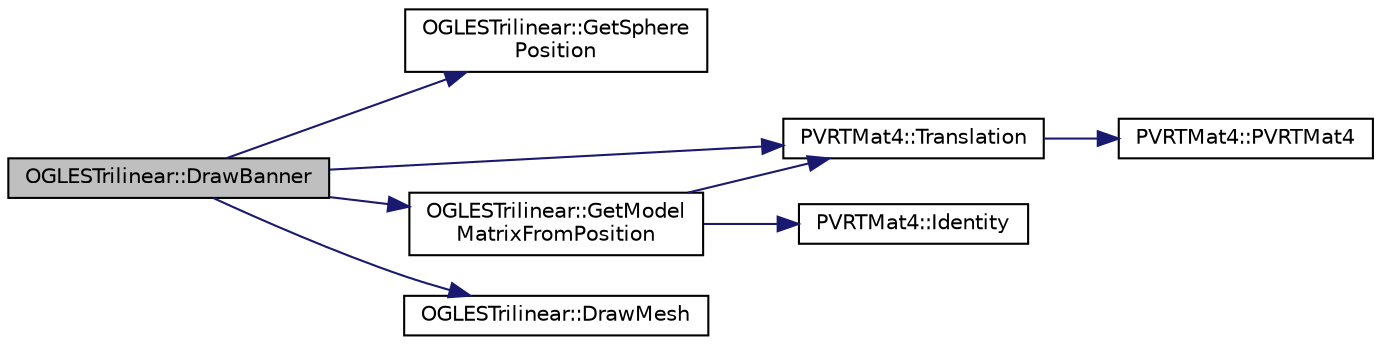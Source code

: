 digraph "OGLESTrilinear::DrawBanner"
{
  edge [fontname="Helvetica",fontsize="10",labelfontname="Helvetica",labelfontsize="10"];
  node [fontname="Helvetica",fontsize="10",shape=record];
  rankdir="LR";
  Node1 [label="OGLESTrilinear::DrawBanner",height=0.2,width=0.4,color="black", fillcolor="grey75", style="filled", fontcolor="black"];
  Node1 -> Node2 [color="midnightblue",fontsize="10",style="solid",fontname="Helvetica"];
  Node2 [label="OGLESTrilinear::GetSphere\lPosition",height=0.2,width=0.4,color="black", fillcolor="white", style="filled",URL="$class_o_g_l_e_s_trilinear.html#a69be578378b34622178fcc5d1dcc48a9"];
  Node1 -> Node3 [color="midnightblue",fontsize="10",style="solid",fontname="Helvetica"];
  Node3 [label="OGLESTrilinear::GetModel\lMatrixFromPosition",height=0.2,width=0.4,color="black", fillcolor="white", style="filled",URL="$class_o_g_l_e_s_trilinear.html#a1b5c61de2f46b54d56d757069af4efb7"];
  Node3 -> Node4 [color="midnightblue",fontsize="10",style="solid",fontname="Helvetica"];
  Node4 [label="PVRTMat4::Translation",height=0.2,width=0.4,color="black", fillcolor="white", style="filled",URL="$struct_p_v_r_t_mat4.html#ac8394275725110b7ad5f14d05fd4d1fe",tooltip="Calculates a 4x4 matrix corresponding to a transformation of tx, ty and tz distance in each axis..."];
  Node4 -> Node5 [color="midnightblue",fontsize="10",style="solid",fontname="Helvetica"];
  Node5 [label="PVRTMat4::PVRTMat4",height=0.2,width=0.4,color="black", fillcolor="white", style="filled",URL="$struct_p_v_r_t_mat4.html#a92e508e35266fed4b96b2e26249ecb06",tooltip="Blank constructor. "];
  Node3 -> Node6 [color="midnightblue",fontsize="10",style="solid",fontname="Helvetica"];
  Node6 [label="PVRTMat4::Identity",height=0.2,width=0.4,color="black", fillcolor="white", style="filled",URL="$struct_p_v_r_t_mat4.html#aec7e6d87fc29ef245978cbeaeedf15d7",tooltip="Generates an identity matrix. "];
  Node1 -> Node4 [color="midnightblue",fontsize="10",style="solid",fontname="Helvetica"];
  Node1 -> Node7 [color="midnightblue",fontsize="10",style="solid",fontname="Helvetica"];
  Node7 [label="OGLESTrilinear::DrawMesh",height=0.2,width=0.4,color="black", fillcolor="white", style="filled",URL="$class_o_g_l_e_s_trilinear.html#a713c422745314c4f2ee9e1899f119c10"];
}
